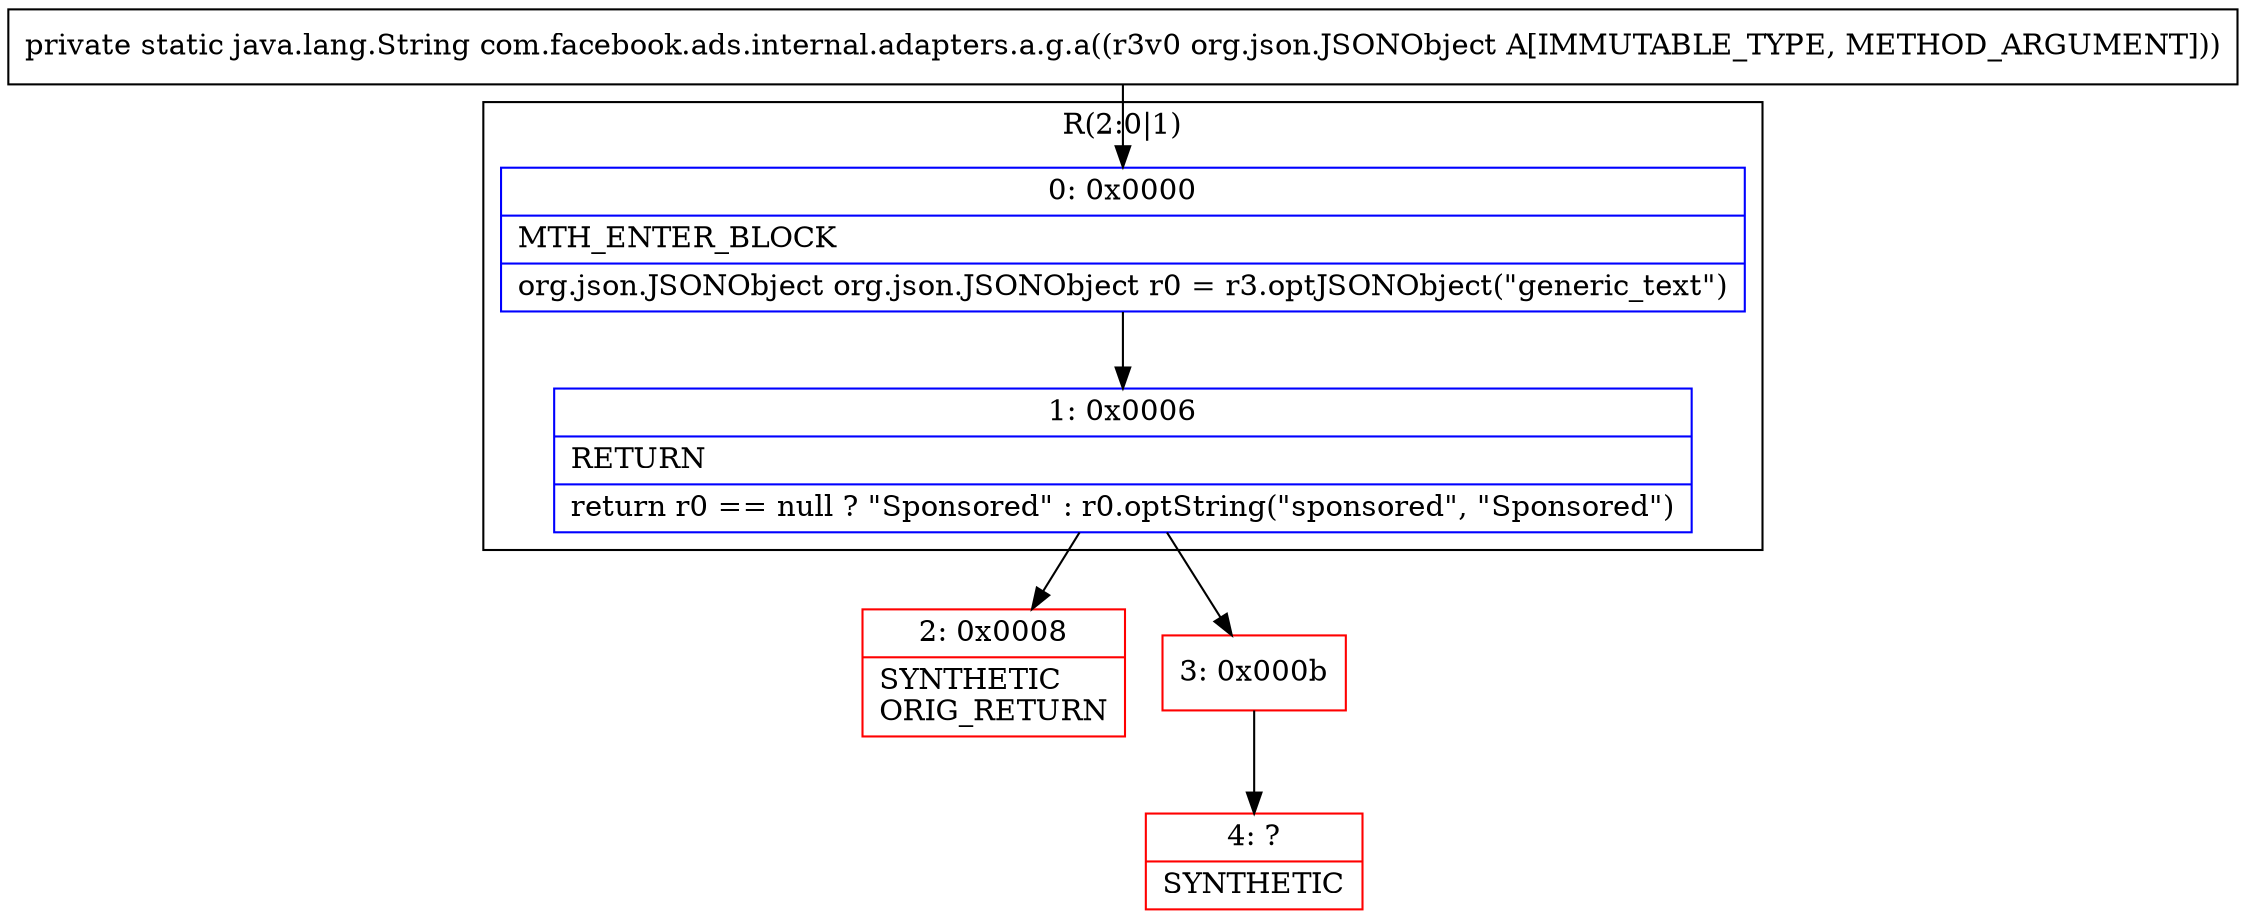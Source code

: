 digraph "CFG forcom.facebook.ads.internal.adapters.a.g.a(Lorg\/json\/JSONObject;)Ljava\/lang\/String;" {
subgraph cluster_Region_1553807326 {
label = "R(2:0|1)";
node [shape=record,color=blue];
Node_0 [shape=record,label="{0\:\ 0x0000|MTH_ENTER_BLOCK\l|org.json.JSONObject org.json.JSONObject r0 = r3.optJSONObject(\"generic_text\")\l}"];
Node_1 [shape=record,label="{1\:\ 0x0006|RETURN\l|return r0 == null ? \"Sponsored\" : r0.optString(\"sponsored\", \"Sponsored\")\l}"];
}
Node_2 [shape=record,color=red,label="{2\:\ 0x0008|SYNTHETIC\lORIG_RETURN\l}"];
Node_3 [shape=record,color=red,label="{3\:\ 0x000b}"];
Node_4 [shape=record,color=red,label="{4\:\ ?|SYNTHETIC\l}"];
MethodNode[shape=record,label="{private static java.lang.String com.facebook.ads.internal.adapters.a.g.a((r3v0 org.json.JSONObject A[IMMUTABLE_TYPE, METHOD_ARGUMENT])) }"];
MethodNode -> Node_0;
Node_0 -> Node_1;
Node_1 -> Node_2;
Node_1 -> Node_3;
Node_3 -> Node_4;
}

